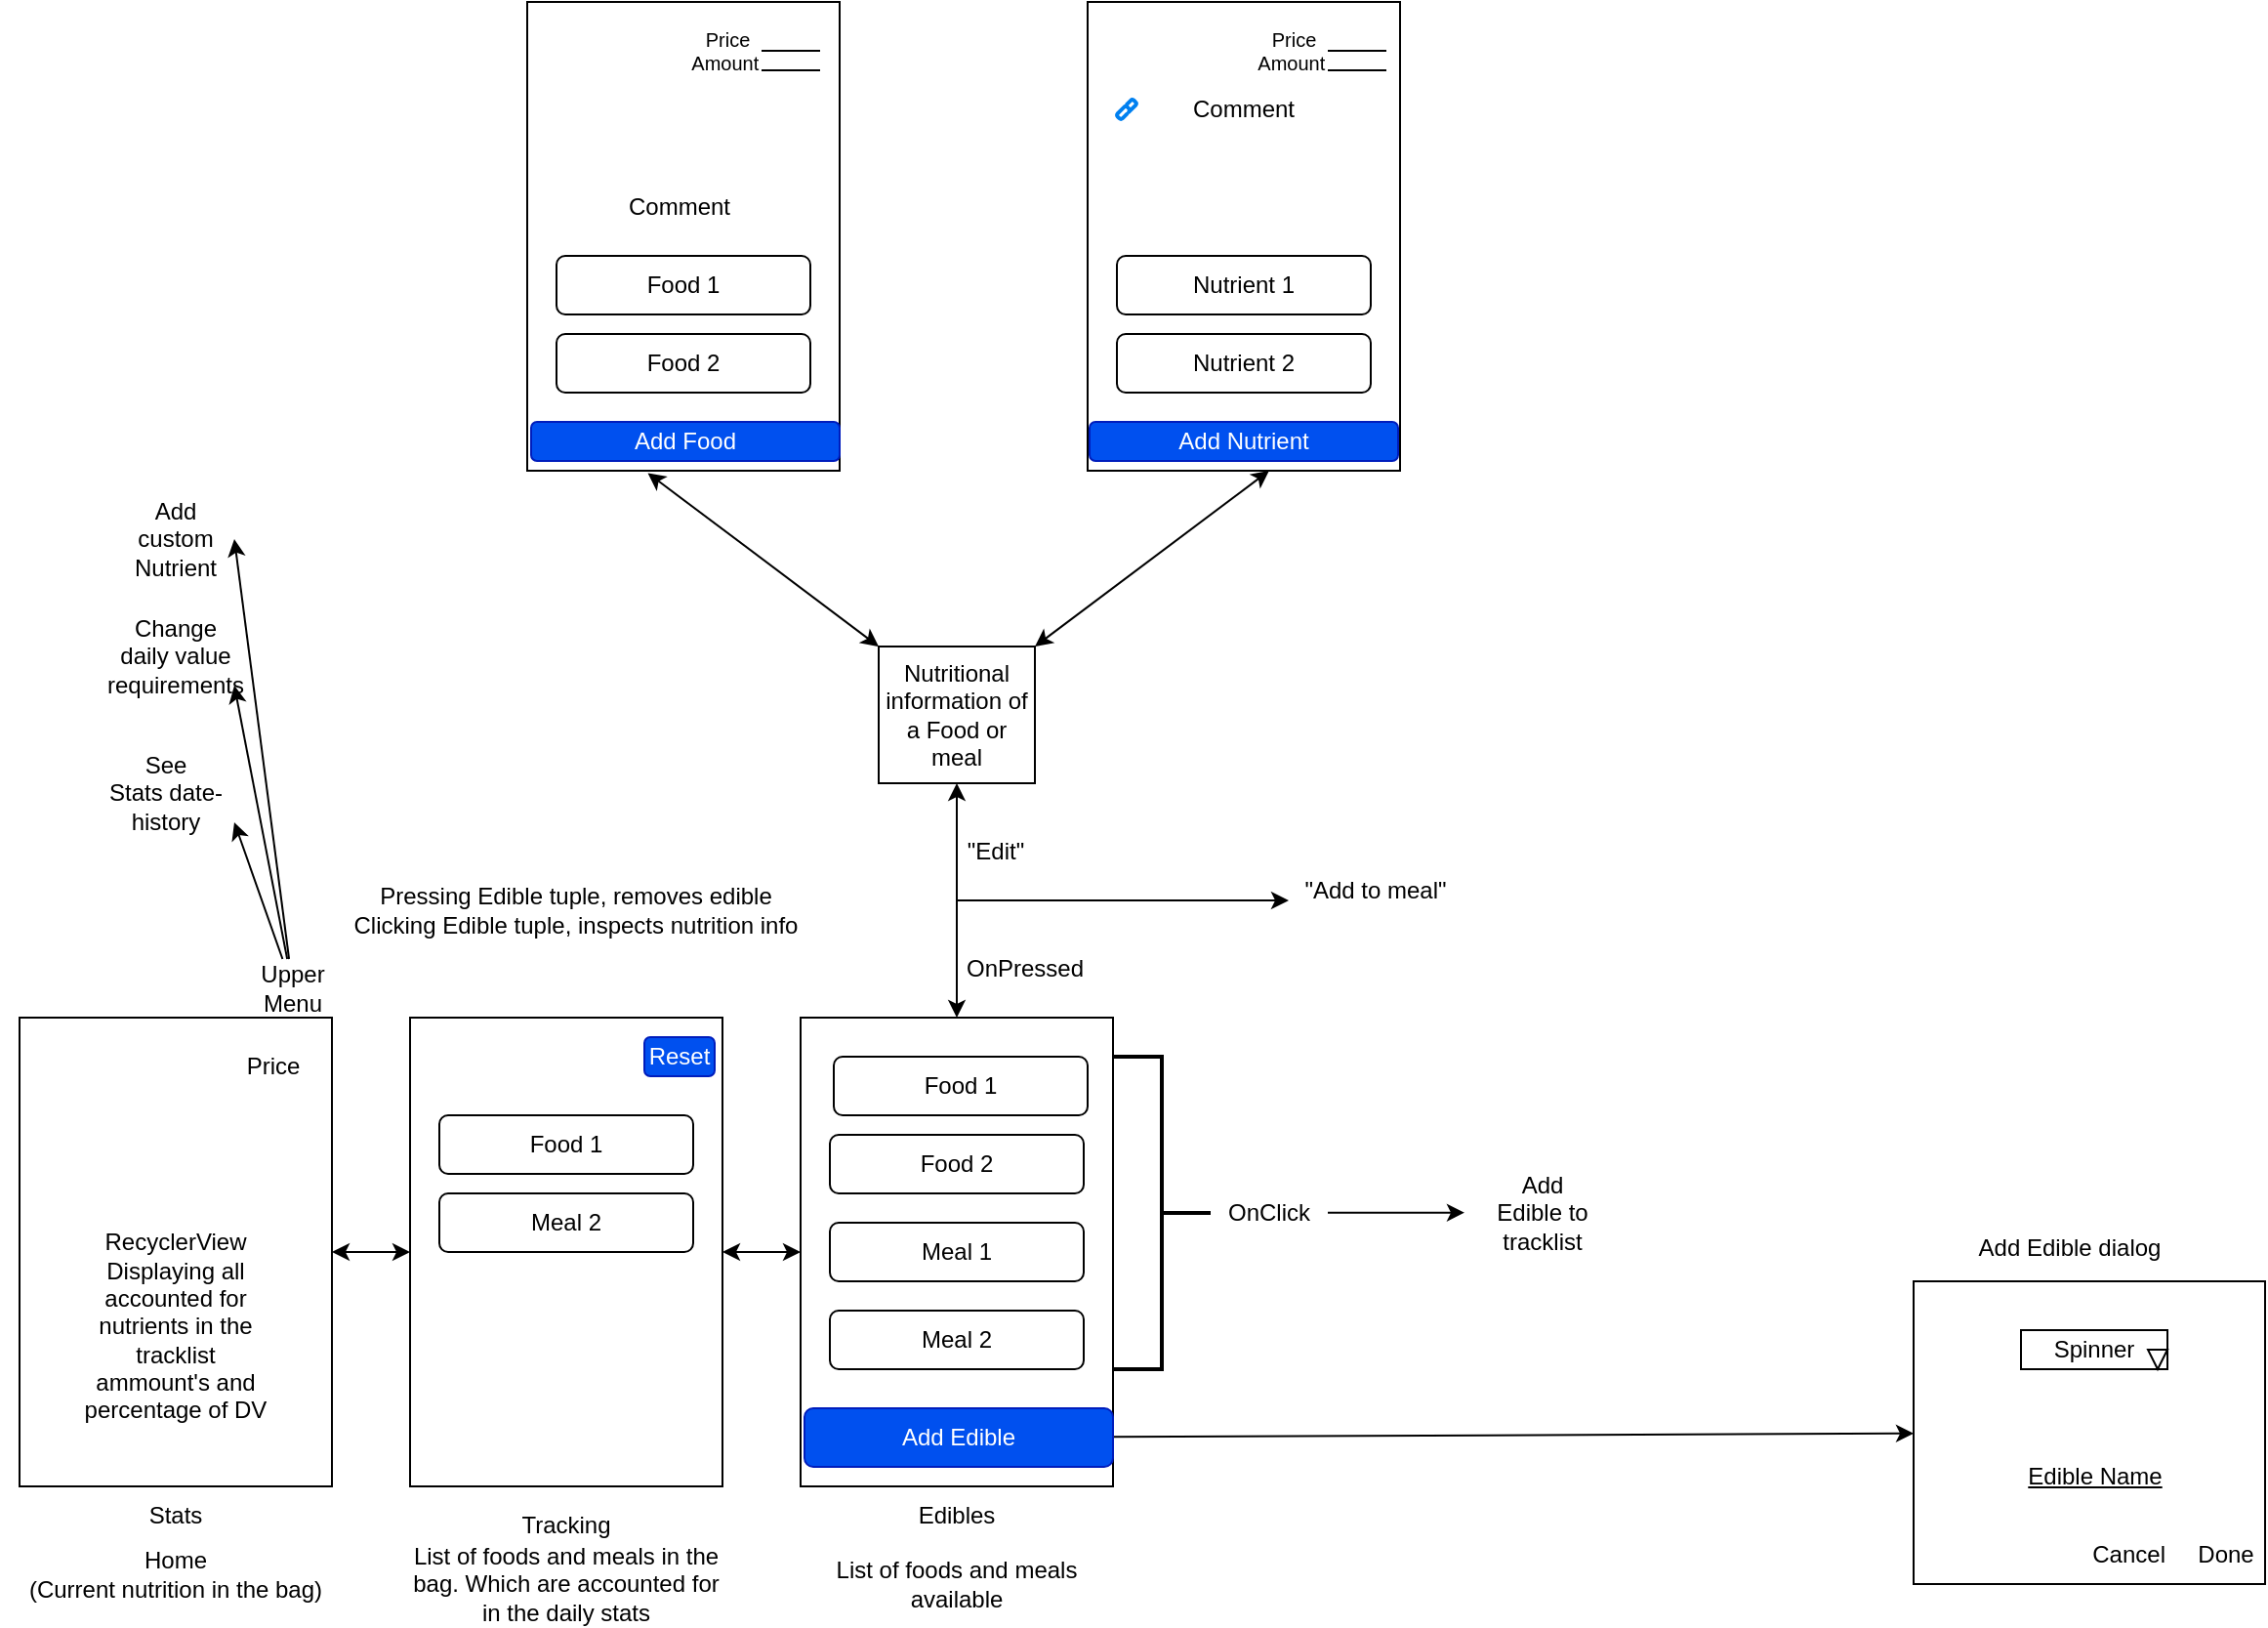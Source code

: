 <mxfile version="17.1.3" type="device"><diagram id="tEaXaVIWpdnvRQvvyCoF" name="Page-1"><mxGraphModel dx="347" dy="1366" grid="1" gridSize="10" guides="1" tooltips="1" connect="1" arrows="1" fold="1" page="1" pageScale="1" pageWidth="827" pageHeight="1169" math="0" shadow="0"><root><mxCell id="0"/><mxCell id="1" parent="0"/><mxCell id="yxa3XQiB45yq6UGkSYTV-2" style="edgeStyle=orthogonalEdgeStyle;rounded=0;orthogonalLoop=1;jettySize=auto;html=1;entryX=0;entryY=0.5;entryDx=0;entryDy=0;startArrow=classic;startFill=1;" parent="1" source="SI6sRgcbAphUeANFBWmg-1" target="SI6sRgcbAphUeANFBWmg-3" edge="1"><mxGeometry relative="1" as="geometry"/></mxCell><mxCell id="SI6sRgcbAphUeANFBWmg-1" value="" style="rounded=0;whiteSpace=wrap;html=1;" parent="1" vertex="1"><mxGeometry x="320" y="280" width="160" height="240" as="geometry"/></mxCell><mxCell id="yxa3XQiB45yq6UGkSYTV-1" style="edgeStyle=orthogonalEdgeStyle;rounded=0;orthogonalLoop=1;jettySize=auto;html=1;entryX=0;entryY=0.5;entryDx=0;entryDy=0;startArrow=classic;startFill=1;" parent="1" source="SI6sRgcbAphUeANFBWmg-2" target="SI6sRgcbAphUeANFBWmg-1" edge="1"><mxGeometry relative="1" as="geometry"/></mxCell><mxCell id="SI6sRgcbAphUeANFBWmg-2" value="" style="rounded=0;whiteSpace=wrap;html=1;" parent="1" vertex="1"><mxGeometry x="120" y="280" width="160" height="240" as="geometry"/></mxCell><mxCell id="yxa3XQiB45yq6UGkSYTV-4" style="edgeStyle=orthogonalEdgeStyle;rounded=0;orthogonalLoop=1;jettySize=auto;html=1;startArrow=classic;startFill=1;" parent="1" source="SI6sRgcbAphUeANFBWmg-3" edge="1"><mxGeometry relative="1" as="geometry"><mxPoint x="600" y="160" as="targetPoint"/></mxGeometry></mxCell><mxCell id="SI6sRgcbAphUeANFBWmg-3" value="" style="rounded=0;whiteSpace=wrap;html=1;" parent="1" vertex="1"><mxGeometry x="520" y="280" width="160" height="240" as="geometry"/></mxCell><mxCell id="SI6sRgcbAphUeANFBWmg-4" value="Home&lt;br&gt;(Current nutrition in the bag)" style="text;html=1;strokeColor=none;fillColor=none;align=center;verticalAlign=middle;whiteSpace=wrap;rounded=0;" parent="1" vertex="1"><mxGeometry x="110" y="550" width="180" height="30" as="geometry"/></mxCell><mxCell id="SI6sRgcbAphUeANFBWmg-5" value="List of foods and meals in the bag. Which are accounted for in the daily stats" style="text;html=1;strokeColor=none;fillColor=none;align=center;verticalAlign=middle;whiteSpace=wrap;rounded=0;" parent="1" vertex="1"><mxGeometry x="320" y="555" width="160" height="30" as="geometry"/></mxCell><mxCell id="SI6sRgcbAphUeANFBWmg-6" value="List of foods and meals available" style="text;html=1;strokeColor=none;fillColor=none;align=center;verticalAlign=middle;whiteSpace=wrap;rounded=0;" parent="1" vertex="1"><mxGeometry x="520" y="555" width="160" height="30" as="geometry"/></mxCell><mxCell id="yxa3XQiB45yq6UGkSYTV-5" style="rounded=0;orthogonalLoop=1;jettySize=auto;html=1;entryX=0.386;entryY=1.005;entryDx=0;entryDy=0;entryPerimeter=0;startArrow=classic;startFill=1;" parent="1" target="SI6sRgcbAphUeANFBWmg-10" edge="1"><mxGeometry relative="1" as="geometry"><mxPoint x="560" y="90" as="sourcePoint"/></mxGeometry></mxCell><mxCell id="SI6sRgcbAphUeANFBWmg-7" value="" style="rounded=0;whiteSpace=wrap;html=1;" parent="1" vertex="1"><mxGeometry x="560" y="90" width="80" height="70" as="geometry"/></mxCell><mxCell id="yxa3XQiB45yq6UGkSYTV-6" style="edgeStyle=none;rounded=0;orthogonalLoop=1;jettySize=auto;html=1;entryX=0.581;entryY=1;entryDx=0;entryDy=0;entryPerimeter=0;startArrow=classic;startFill=1;exitX=1;exitY=0;exitDx=0;exitDy=0;" parent="1" source="SI6sRgcbAphUeANFBWmg-8" target="SI6sRgcbAphUeANFBWmg-11" edge="1"><mxGeometry relative="1" as="geometry"><mxPoint x="650" y="90" as="sourcePoint"/></mxGeometry></mxCell><mxCell id="SI6sRgcbAphUeANFBWmg-8" value="Nutritional information of a Food or meal" style="text;html=1;strokeColor=none;fillColor=none;align=center;verticalAlign=middle;whiteSpace=wrap;rounded=0;" parent="1" vertex="1"><mxGeometry x="560" y="90" width="80" height="70" as="geometry"/></mxCell><mxCell id="SI6sRgcbAphUeANFBWmg-10" value="" style="rounded=0;whiteSpace=wrap;html=1;" parent="1" vertex="1"><mxGeometry x="380" y="-240" width="160" height="240" as="geometry"/></mxCell><mxCell id="SI6sRgcbAphUeANFBWmg-11" value="" style="rounded=0;whiteSpace=wrap;html=1;" parent="1" vertex="1"><mxGeometry x="667" y="-240" width="160" height="240" as="geometry"/></mxCell><mxCell id="SI6sRgcbAphUeANFBWmg-12" value="Stats" style="text;html=1;strokeColor=none;fillColor=none;align=center;verticalAlign=middle;whiteSpace=wrap;rounded=0;" parent="1" vertex="1"><mxGeometry x="170" y="520" width="60" height="30" as="geometry"/></mxCell><mxCell id="SI6sRgcbAphUeANFBWmg-13" value="Tracking" style="text;html=1;strokeColor=none;fillColor=none;align=center;verticalAlign=middle;whiteSpace=wrap;rounded=0;" parent="1" vertex="1"><mxGeometry x="370" y="525" width="60" height="30" as="geometry"/></mxCell><mxCell id="SI6sRgcbAphUeANFBWmg-14" value="Edibles" style="text;html=1;strokeColor=none;fillColor=none;align=center;verticalAlign=middle;whiteSpace=wrap;rounded=0;" parent="1" vertex="1"><mxGeometry x="570" y="520" width="60" height="30" as="geometry"/></mxCell><mxCell id="yxa3XQiB45yq6UGkSYTV-7" value="Food 1" style="rounded=1;whiteSpace=wrap;html=1;" parent="1" vertex="1"><mxGeometry x="537" y="300" width="130" height="30" as="geometry"/></mxCell><mxCell id="yxa3XQiB45yq6UGkSYTV-8" value="Food 2" style="rounded=1;whiteSpace=wrap;html=1;" parent="1" vertex="1"><mxGeometry x="535" y="340" width="130" height="30" as="geometry"/></mxCell><mxCell id="yxa3XQiB45yq6UGkSYTV-9" value="Meal 1" style="rounded=1;whiteSpace=wrap;html=1;" parent="1" vertex="1"><mxGeometry x="535" y="385" width="130" height="30" as="geometry"/></mxCell><mxCell id="yxa3XQiB45yq6UGkSYTV-10" value="Meal 2" style="rounded=1;whiteSpace=wrap;html=1;" parent="1" vertex="1"><mxGeometry x="535" y="430" width="130" height="30" as="geometry"/></mxCell><mxCell id="XDs455qbg-VYWI-mJ93x-1" style="rounded=0;orthogonalLoop=1;jettySize=auto;html=1;" edge="1" parent="1" source="yxa3XQiB45yq6UGkSYTV-11" target="XDs455qbg-VYWI-mJ93x-2"><mxGeometry relative="1" as="geometry"><mxPoint x="940.0" y="495" as="targetPoint"/></mxGeometry></mxCell><mxCell id="yxa3XQiB45yq6UGkSYTV-11" value="Add Edible" style="rounded=1;whiteSpace=wrap;html=1;fillColor=#0050ef;fontColor=#ffffff;strokeColor=#001DBC;" parent="1" vertex="1"><mxGeometry x="522" y="480" width="158" height="30" as="geometry"/></mxCell><mxCell id="BZ-5fghmvidyKEME2I5_-1" value="OnPressed" style="text;html=1;strokeColor=none;fillColor=none;align=center;verticalAlign=middle;whiteSpace=wrap;rounded=0;" parent="1" vertex="1"><mxGeometry x="605" y="240" width="60" height="30" as="geometry"/></mxCell><mxCell id="BZ-5fghmvidyKEME2I5_-2" value="" style="strokeWidth=2;html=1;shape=mxgraph.flowchart.annotation_2;align=left;labelPosition=right;pointerEvents=1;rotation=-180;" parent="1" vertex="1"><mxGeometry x="680" y="300" width="50" height="160" as="geometry"/></mxCell><mxCell id="BZ-5fghmvidyKEME2I5_-3" value="OnClick" style="text;html=1;strokeColor=none;fillColor=none;align=center;verticalAlign=middle;whiteSpace=wrap;rounded=0;" parent="1" vertex="1"><mxGeometry x="730" y="365" width="60" height="30" as="geometry"/></mxCell><mxCell id="BZ-5fghmvidyKEME2I5_-5" style="edgeStyle=orthogonalEdgeStyle;rounded=0;orthogonalLoop=1;jettySize=auto;html=1;startArrow=none;startFill=0;" parent="1" edge="1"><mxGeometry relative="1" as="geometry"><mxPoint x="860" y="379.86" as="targetPoint"/><mxPoint x="810" y="379.86" as="sourcePoint"/><Array as="points"><mxPoint x="790" y="379.86"/><mxPoint x="790" y="379.86"/></Array></mxGeometry></mxCell><mxCell id="BZ-5fghmvidyKEME2I5_-6" value="Add Edible to tracklist" style="text;html=1;strokeColor=none;fillColor=none;align=center;verticalAlign=middle;whiteSpace=wrap;rounded=0;" parent="1" vertex="1"><mxGeometry x="870" y="365" width="60" height="30" as="geometry"/></mxCell><mxCell id="ZYqIKrMmc4eZoxXNdhog-4" value="RecyclerView&lt;br&gt;Displaying all accounted for nutrients in the tracklist ammount's and percentage of DV" style="text;html=1;strokeColor=none;fillColor=none;align=center;verticalAlign=middle;whiteSpace=wrap;rounded=0;" parent="1" vertex="1"><mxGeometry x="150" y="380" width="100" height="115" as="geometry"/></mxCell><mxCell id="ZYqIKrMmc4eZoxXNdhog-5" value="Price" style="text;html=1;strokeColor=none;fillColor=none;align=center;verticalAlign=middle;whiteSpace=wrap;rounded=0;" parent="1" vertex="1"><mxGeometry x="220" y="290" width="60" height="30" as="geometry"/></mxCell><mxCell id="ZYqIKrMmc4eZoxXNdhog-7" value="Reset" style="rounded=1;whiteSpace=wrap;html=1;fillColor=#0050ef;fontColor=#ffffff;strokeColor=#001DBC;" parent="1" vertex="1"><mxGeometry x="440" y="290" width="36" height="20" as="geometry"/></mxCell><mxCell id="ZYqIKrMmc4eZoxXNdhog-8" value="Food 1" style="rounded=1;whiteSpace=wrap;html=1;" parent="1" vertex="1"><mxGeometry x="335" y="330" width="130" height="30" as="geometry"/></mxCell><mxCell id="ZYqIKrMmc4eZoxXNdhog-9" value="Meal 2" style="rounded=1;whiteSpace=wrap;html=1;" parent="1" vertex="1"><mxGeometry x="335" y="370" width="130" height="30" as="geometry"/></mxCell><mxCell id="ZYqIKrMmc4eZoxXNdhog-10" value="Pressing Edible tuple, removes edible&lt;br&gt;Clicking Edible tuple, inspects nutrition info" style="text;html=1;strokeColor=none;fillColor=none;align=center;verticalAlign=middle;whiteSpace=wrap;rounded=0;" parent="1" vertex="1"><mxGeometry x="290" y="210" width="230" height="30" as="geometry"/></mxCell><mxCell id="ZYqIKrMmc4eZoxXNdhog-11" value="Food 1" style="rounded=1;whiteSpace=wrap;html=1;" parent="1" vertex="1"><mxGeometry x="395" y="-110" width="130" height="30" as="geometry"/></mxCell><mxCell id="ZYqIKrMmc4eZoxXNdhog-12" value="Food 2" style="rounded=1;whiteSpace=wrap;html=1;" parent="1" vertex="1"><mxGeometry x="395" y="-70" width="130" height="30" as="geometry"/></mxCell><mxCell id="ZYqIKrMmc4eZoxXNdhog-13" value="Nutrient 1" style="rounded=1;whiteSpace=wrap;html=1;" parent="1" vertex="1"><mxGeometry x="682" y="-110" width="130" height="30" as="geometry"/></mxCell><mxCell id="ZYqIKrMmc4eZoxXNdhog-14" value="Nutrient 2" style="rounded=1;whiteSpace=wrap;html=1;" parent="1" vertex="1"><mxGeometry x="682" y="-70" width="130" height="30" as="geometry"/></mxCell><mxCell id="ZYqIKrMmc4eZoxXNdhog-15" value="" style="html=1;verticalLabelPosition=bottom;align=center;labelBackgroundColor=#ffffff;verticalAlign=top;strokeWidth=2;strokeColor=#0080F0;shadow=0;dashed=0;shape=mxgraph.ios7.icons.link;" parent="1" vertex="1"><mxGeometry x="682" y="-190" width="10" height="10" as="geometry"/></mxCell><mxCell id="ZYqIKrMmc4eZoxXNdhog-16" value="Comment" style="text;html=1;strokeColor=none;fillColor=none;align=center;verticalAlign=middle;whiteSpace=wrap;rounded=0;" parent="1" vertex="1"><mxGeometry x="428" y="-150" width="60" height="30" as="geometry"/></mxCell><mxCell id="ZYqIKrMmc4eZoxXNdhog-17" value="Comment" style="text;html=1;strokeColor=none;fillColor=none;align=center;verticalAlign=middle;whiteSpace=wrap;rounded=0;" parent="1" vertex="1"><mxGeometry x="717" y="-200" width="60" height="30" as="geometry"/></mxCell><mxCell id="ZYqIKrMmc4eZoxXNdhog-18" value="Add Food" style="rounded=1;whiteSpace=wrap;html=1;fillColor=#0050ef;fontColor=#ffffff;strokeColor=#001DBC;" parent="1" vertex="1"><mxGeometry x="382" y="-25" width="158" height="20" as="geometry"/></mxCell><mxCell id="ZYqIKrMmc4eZoxXNdhog-19" value="Add Nutrient" style="rounded=1;whiteSpace=wrap;html=1;fillColor=#0050ef;fontColor=#ffffff;strokeColor=#001DBC;" parent="1" vertex="1"><mxGeometry x="668" y="-25" width="158" height="20" as="geometry"/></mxCell><mxCell id="ZYqIKrMmc4eZoxXNdhog-20" value="&amp;nbsp; Price&lt;br style=&quot;font-size: 10px&quot;&gt;&amp;nbsp;Amount" style="text;html=1;strokeColor=none;fillColor=none;align=center;verticalAlign=middle;whiteSpace=wrap;rounded=0;strokeWidth=0;spacing=0;fontSize=10;" parent="1" vertex="1"><mxGeometry x="450" y="-230" width="60" height="30" as="geometry"/></mxCell><mxCell id="ZYqIKrMmc4eZoxXNdhog-23" value="" style="line;strokeWidth=1;html=1;perimeter=backbonePerimeter;points=[];outlineConnect=0;" parent="1" vertex="1"><mxGeometry x="500" y="-220" width="30" height="10" as="geometry"/></mxCell><mxCell id="ZYqIKrMmc4eZoxXNdhog-24" value="" style="line;strokeWidth=1;html=1;perimeter=backbonePerimeter;points=[];outlineConnect=0;" parent="1" vertex="1"><mxGeometry x="500" y="-210" width="30" height="10" as="geometry"/></mxCell><mxCell id="ZYqIKrMmc4eZoxXNdhog-31" value="&amp;nbsp; Price&lt;br style=&quot;font-size: 10px&quot;&gt;&amp;nbsp;Amount" style="text;html=1;strokeColor=none;fillColor=none;align=center;verticalAlign=middle;whiteSpace=wrap;rounded=0;strokeWidth=0;spacing=0;fontSize=10;" parent="1" vertex="1"><mxGeometry x="740" y="-230" width="60" height="30" as="geometry"/></mxCell><mxCell id="ZYqIKrMmc4eZoxXNdhog-32" value="" style="line;strokeWidth=1;html=1;perimeter=backbonePerimeter;points=[];outlineConnect=0;" parent="1" vertex="1"><mxGeometry x="790" y="-220" width="30" height="10" as="geometry"/></mxCell><mxCell id="ZYqIKrMmc4eZoxXNdhog-33" value="" style="line;strokeWidth=1;html=1;perimeter=backbonePerimeter;points=[];outlineConnect=0;" parent="1" vertex="1"><mxGeometry x="790" y="-210" width="30" height="10" as="geometry"/></mxCell><mxCell id="3ASHBKDT-t1tER0onI1E-3" style="rounded=0;orthogonalLoop=1;jettySize=auto;html=1;entryX=1;entryY=1;entryDx=0;entryDy=0;" parent="1" source="3ASHBKDT-t1tER0onI1E-1" target="3ASHBKDT-t1tER0onI1E-2" edge="1"><mxGeometry relative="1" as="geometry"/></mxCell><mxCell id="3ASHBKDT-t1tER0onI1E-5" style="edgeStyle=none;rounded=0;orthogonalLoop=1;jettySize=auto;html=1;entryX=1;entryY=1;entryDx=0;entryDy=0;" parent="1" source="3ASHBKDT-t1tER0onI1E-1" target="3ASHBKDT-t1tER0onI1E-4" edge="1"><mxGeometry relative="1" as="geometry"/></mxCell><mxCell id="3ASHBKDT-t1tER0onI1E-7" style="edgeStyle=none;rounded=0;orthogonalLoop=1;jettySize=auto;html=1;entryX=1;entryY=0.5;entryDx=0;entryDy=0;" parent="1" source="3ASHBKDT-t1tER0onI1E-1" target="3ASHBKDT-t1tER0onI1E-6" edge="1"><mxGeometry relative="1" as="geometry"/></mxCell><mxCell id="3ASHBKDT-t1tER0onI1E-1" value="Upper&lt;br&gt;Menu" style="text;html=1;strokeColor=none;fillColor=none;align=center;verticalAlign=middle;whiteSpace=wrap;rounded=0;" parent="1" vertex="1"><mxGeometry x="230" y="250" width="60" height="30" as="geometry"/></mxCell><mxCell id="3ASHBKDT-t1tER0onI1E-2" value="See&lt;br&gt;Stats date-history" style="text;html=1;strokeColor=none;fillColor=none;align=center;verticalAlign=middle;whiteSpace=wrap;rounded=0;" parent="1" vertex="1"><mxGeometry x="160" y="150" width="70" height="30" as="geometry"/></mxCell><mxCell id="3ASHBKDT-t1tER0onI1E-4" value="Change&lt;br&gt;daily value requirements" style="text;html=1;strokeColor=none;fillColor=none;align=center;verticalAlign=middle;whiteSpace=wrap;rounded=0;" parent="1" vertex="1"><mxGeometry x="170" y="80" width="60" height="30" as="geometry"/></mxCell><mxCell id="3ASHBKDT-t1tER0onI1E-6" value="Add&lt;br&gt;custom Nutrient" style="text;html=1;strokeColor=none;fillColor=none;align=center;verticalAlign=middle;whiteSpace=wrap;rounded=0;" parent="1" vertex="1"><mxGeometry x="170" y="20" width="60" height="30" as="geometry"/></mxCell><mxCell id="XDs455qbg-VYWI-mJ93x-2" value="" style="rounded=0;whiteSpace=wrap;html=1;" vertex="1" parent="1"><mxGeometry x="1090" y="415" width="180" height="155" as="geometry"/></mxCell><mxCell id="XDs455qbg-VYWI-mJ93x-3" value="Add Edible dialog" style="text;html=1;strokeColor=none;fillColor=none;align=center;verticalAlign=middle;whiteSpace=wrap;rounded=0;" vertex="1" parent="1"><mxGeometry x="1100" y="377.5" width="140" height="40" as="geometry"/></mxCell><mxCell id="XDs455qbg-VYWI-mJ93x-4" value="Spinner" style="rounded=0;whiteSpace=wrap;html=1;" vertex="1" parent="1"><mxGeometry x="1145" y="440" width="75" height="20" as="geometry"/></mxCell><mxCell id="XDs455qbg-VYWI-mJ93x-5" value="" style="triangle;whiteSpace=wrap;html=1;rotation=90;" vertex="1" parent="1"><mxGeometry x="1210" y="450" width="10" height="10" as="geometry"/></mxCell><mxCell id="XDs455qbg-VYWI-mJ93x-6" value="Edible Name" style="text;html=1;strokeColor=none;fillColor=none;align=center;verticalAlign=middle;whiteSpace=wrap;rounded=0;fontStyle=4" vertex="1" parent="1"><mxGeometry x="1138.75" y="500" width="87.5" height="30" as="geometry"/></mxCell><mxCell id="XDs455qbg-VYWI-mJ93x-7" value="Cancel&amp;nbsp; &amp;nbsp; &amp;nbsp;Done" style="text;html=1;strokeColor=none;fillColor=none;align=center;verticalAlign=middle;whiteSpace=wrap;rounded=0;" vertex="1" parent="1"><mxGeometry x="1176.25" y="540" width="93.75" height="30" as="geometry"/></mxCell><mxCell id="XDs455qbg-VYWI-mJ93x-8" value="&quot;Edit&quot;" style="text;html=1;strokeColor=none;fillColor=none;align=center;verticalAlign=middle;whiteSpace=wrap;rounded=0;" vertex="1" parent="1"><mxGeometry x="590" y="180" width="60" height="30" as="geometry"/></mxCell><mxCell id="XDs455qbg-VYWI-mJ93x-9" value="&quot;Add to meal&quot;" style="text;html=1;strokeColor=none;fillColor=none;align=center;verticalAlign=middle;whiteSpace=wrap;rounded=0;" vertex="1" parent="1"><mxGeometry x="777" y="200" width="75" height="30" as="geometry"/></mxCell><mxCell id="XDs455qbg-VYWI-mJ93x-10" value="" style="endArrow=classic;html=1;rounded=0;" edge="1" parent="1"><mxGeometry width="50" height="50" relative="1" as="geometry"><mxPoint x="600" y="220" as="sourcePoint"/><mxPoint x="770" y="220" as="targetPoint"/></mxGeometry></mxCell></root></mxGraphModel></diagram></mxfile>